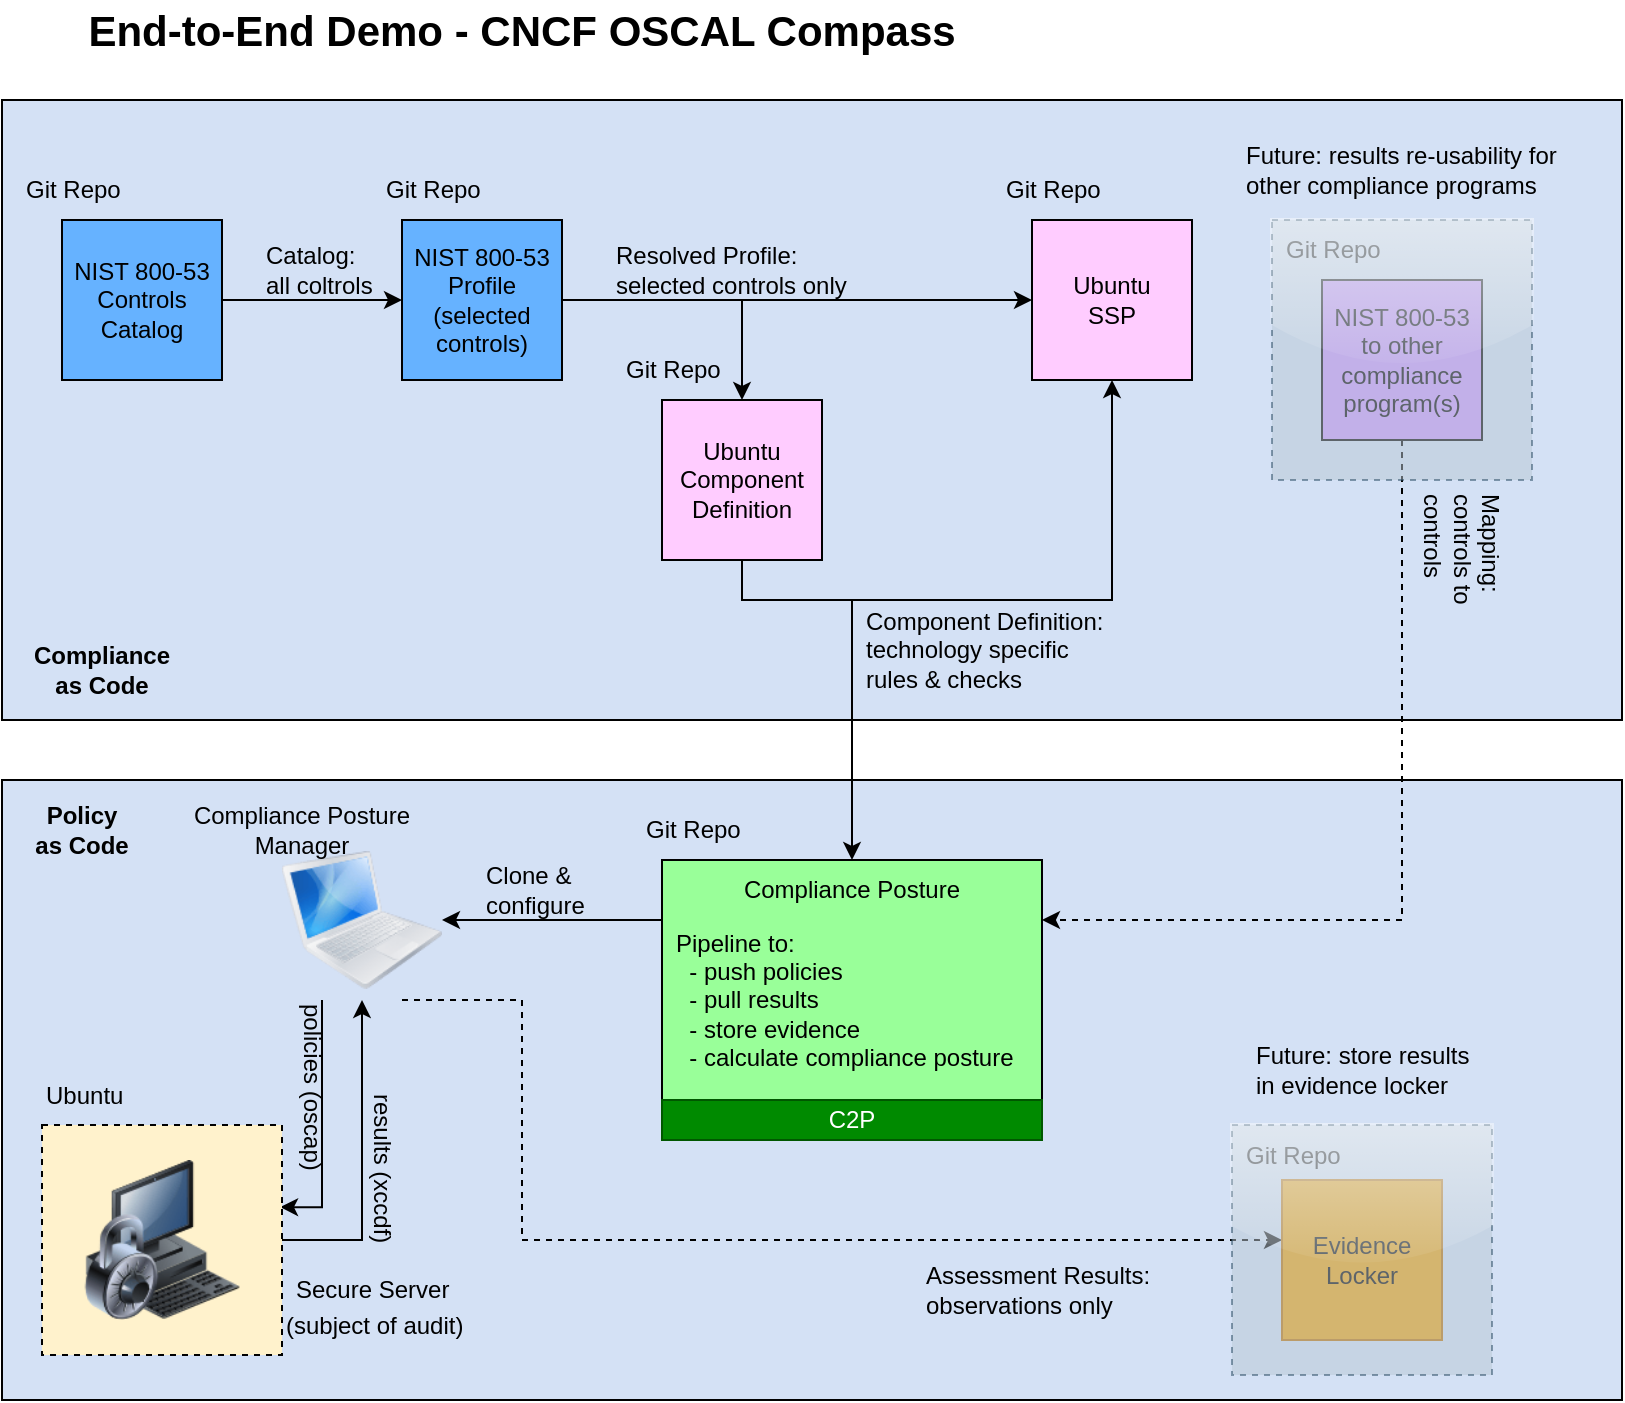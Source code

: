 <mxfile version="26.0.16">
  <diagram name="Page-1" id="nnvEIHW3Z4vWF1LjfkwZ">
    <mxGraphModel dx="963" dy="811" grid="1" gridSize="10" guides="1" tooltips="1" connect="1" arrows="1" fold="1" page="1" pageScale="1" pageWidth="850" pageHeight="1100" math="0" shadow="0">
      <root>
        <mxCell id="0" />
        <mxCell id="1" parent="0" />
        <mxCell id="NkV01MRkD-zcOsepxfJR-2" value="" style="rounded=0;whiteSpace=wrap;html=1;fillColor=light-dark(#D4E1F5,var(--ge-dark-color, #121212));" parent="1" vertex="1">
          <mxGeometry x="20" y="400" width="810" height="310" as="geometry" />
        </mxCell>
        <mxCell id="M6tyFE9a1OWHZ1wvqODp-3" style="edgeStyle=orthogonalEdgeStyle;rounded=0;orthogonalLoop=1;jettySize=auto;html=1;exitX=0;exitY=0.25;exitDx=0;exitDy=0;" edge="1" parent="1" source="CPMZ2iNUAcUxmmoOPrO8-6" target="M6tyFE9a1OWHZ1wvqODp-2">
          <mxGeometry relative="1" as="geometry" />
        </mxCell>
        <mxCell id="CPMZ2iNUAcUxmmoOPrO8-6" value="" style="rounded=0;whiteSpace=wrap;html=1;fillColor=light-dark(#99FF99,var(--ge-dark-color, #121212));" parent="1" vertex="1">
          <mxGeometry x="350" y="440" width="190" height="120" as="geometry" />
        </mxCell>
        <mxCell id="NkV01MRkD-zcOsepxfJR-1" value="" style="rounded=0;whiteSpace=wrap;html=1;fillColor=light-dark(#D4E1F5,var(--ge-dark-color, #121212));" parent="1" vertex="1">
          <mxGeometry x="20" y="60" width="810" height="310" as="geometry" />
        </mxCell>
        <mxCell id="LCy0PVrk5LSCn90gnhkb-2" style="edgeStyle=orthogonalEdgeStyle;rounded=0;orthogonalLoop=1;jettySize=auto;html=1;entryX=0.992;entryY=0.357;entryDx=0;entryDy=0;entryPerimeter=0;exitX=0.25;exitY=1;exitDx=0;exitDy=0;" parent="1" source="M6tyFE9a1OWHZ1wvqODp-2" target="_sJffcc7cZwXCYkYl67q-33" edge="1">
          <mxGeometry relative="1" as="geometry" />
        </mxCell>
        <mxCell id="FR4YwdjWuDr9_sK9Jnh4-16" value="C2P" style="rounded=0;whiteSpace=wrap;html=1;fillColor=#008a00;fillStyle=auto;fontColor=#ffffff;strokeColor=#005700;" parent="1" vertex="1">
          <mxGeometry x="350" y="560" width="190" height="20" as="geometry" />
        </mxCell>
        <mxCell id="_sJffcc7cZwXCYkYl67q-33" value="" style="whiteSpace=wrap;html=1;dashed=1;fillColor=light-dark(#FFF2CC,var(--ge-dark-color, #121212));" parent="1" vertex="1">
          <mxGeometry x="40" y="572.5" width="120" height="115" as="geometry" />
        </mxCell>
        <mxCell id="_sJffcc7cZwXCYkYl67q-14" style="edgeStyle=orthogonalEdgeStyle;rounded=0;orthogonalLoop=1;jettySize=auto;html=1;exitX=1;exitY=0.5;exitDx=0;exitDy=0;entryX=0;entryY=0.5;entryDx=0;entryDy=0;" parent="1" source="_sJffcc7cZwXCYkYl67q-1" target="_sJffcc7cZwXCYkYl67q-3" edge="1">
          <mxGeometry relative="1" as="geometry" />
        </mxCell>
        <mxCell id="_sJffcc7cZwXCYkYl67q-1" value="NIST 800-53&lt;div&gt;Controls Catalog&lt;/div&gt;" style="whiteSpace=wrap;html=1;aspect=fixed;fillColor=light-dark(#66B2FF,var(--ge-dark-color, #121212));" parent="1" vertex="1">
          <mxGeometry x="50" y="120" width="80" height="80" as="geometry" />
        </mxCell>
        <mxCell id="NkV01MRkD-zcOsepxfJR-4" style="edgeStyle=orthogonalEdgeStyle;rounded=0;orthogonalLoop=1;jettySize=auto;html=1;exitX=1;exitY=0.5;exitDx=0;exitDy=0;entryX=0;entryY=0.5;entryDx=0;entryDy=0;" parent="1" source="_sJffcc7cZwXCYkYl67q-3" target="_sJffcc7cZwXCYkYl67q-8" edge="1">
          <mxGeometry relative="1" as="geometry" />
        </mxCell>
        <mxCell id="NkV01MRkD-zcOsepxfJR-5" style="edgeStyle=orthogonalEdgeStyle;rounded=0;orthogonalLoop=1;jettySize=auto;html=1;exitX=1;exitY=0.5;exitDx=0;exitDy=0;entryX=0.5;entryY=0;entryDx=0;entryDy=0;" parent="1" source="_sJffcc7cZwXCYkYl67q-3" target="_sJffcc7cZwXCYkYl67q-6" edge="1">
          <mxGeometry relative="1" as="geometry" />
        </mxCell>
        <mxCell id="_sJffcc7cZwXCYkYl67q-3" value="NIST 800-53&lt;div&gt;Profile (selected controls)&lt;/div&gt;" style="whiteSpace=wrap;html=1;aspect=fixed;fillColor=light-dark(#66B2FF,var(--ge-dark-color, #121212));" parent="1" vertex="1">
          <mxGeometry x="220" y="120" width="80" height="80" as="geometry" />
        </mxCell>
        <mxCell id="_sJffcc7cZwXCYkYl67q-4" value="Git Repo" style="text;html=1;align=left;verticalAlign=middle;whiteSpace=wrap;rounded=0;" parent="1" vertex="1">
          <mxGeometry x="30" y="90" width="60" height="30" as="geometry" />
        </mxCell>
        <mxCell id="_sJffcc7cZwXCYkYl67q-5" value="Git Repo" style="text;html=1;align=left;verticalAlign=middle;whiteSpace=wrap;rounded=0;" parent="1" vertex="1">
          <mxGeometry x="210" y="90" width="60" height="30" as="geometry" />
        </mxCell>
        <mxCell id="CPMZ2iNUAcUxmmoOPrO8-13" style="edgeStyle=orthogonalEdgeStyle;rounded=0;orthogonalLoop=1;jettySize=auto;html=1;exitX=0.5;exitY=1;exitDx=0;exitDy=0;entryX=0.5;entryY=1;entryDx=0;entryDy=0;" parent="1" source="_sJffcc7cZwXCYkYl67q-6" target="_sJffcc7cZwXCYkYl67q-8" edge="1">
          <mxGeometry relative="1" as="geometry" />
        </mxCell>
        <mxCell id="LCy0PVrk5LSCn90gnhkb-12" style="edgeStyle=orthogonalEdgeStyle;rounded=0;orthogonalLoop=1;jettySize=auto;html=1;exitX=0.5;exitY=1;exitDx=0;exitDy=0;" parent="1" source="_sJffcc7cZwXCYkYl67q-6" target="CPMZ2iNUAcUxmmoOPrO8-6" edge="1">
          <mxGeometry relative="1" as="geometry">
            <Array as="points">
              <mxPoint x="390" y="310" />
              <mxPoint x="445" y="310" />
            </Array>
          </mxGeometry>
        </mxCell>
        <mxCell id="_sJffcc7cZwXCYkYl67q-6" value="Ubuntu Component Definition" style="whiteSpace=wrap;html=1;aspect=fixed;fillColor=light-dark(#FFCCFF,var(--ge-dark-color, #121212));" parent="1" vertex="1">
          <mxGeometry x="350" y="210" width="80" height="80" as="geometry" />
        </mxCell>
        <mxCell id="_sJffcc7cZwXCYkYl67q-8" value="Ubuntu&lt;div&gt;SSP&lt;/div&gt;" style="whiteSpace=wrap;html=1;aspect=fixed;fillColor=light-dark(#FFCCFF,var(--ge-dark-color, #121212));" parent="1" vertex="1">
          <mxGeometry x="535" y="120" width="80" height="80" as="geometry" />
        </mxCell>
        <mxCell id="_sJffcc7cZwXCYkYl67q-9" value="Git Repo" style="text;html=1;align=left;verticalAlign=middle;whiteSpace=wrap;rounded=0;" parent="1" vertex="1">
          <mxGeometry x="520" y="90" width="60" height="30" as="geometry" />
        </mxCell>
        <mxCell id="_sJffcc7cZwXCYkYl67q-22" value="" style="image;html=1;image=img/lib/clip_art/computers/Secure_System_128x128.png" parent="1" vertex="1">
          <mxGeometry x="60" y="590" width="80" height="80" as="geometry" />
        </mxCell>
        <mxCell id="_sJffcc7cZwXCYkYl67q-25" value="Secure Server" style="text;html=1;align=left;verticalAlign=middle;whiteSpace=wrap;rounded=0;" parent="1" vertex="1">
          <mxGeometry x="165" y="640" width="90" height="30" as="geometry" />
        </mxCell>
        <mxCell id="_sJffcc7cZwXCYkYl67q-26" value="(subject of audit)" style="text;html=1;align=left;verticalAlign=middle;whiteSpace=wrap;rounded=0;" parent="1" vertex="1">
          <mxGeometry x="160" y="657.5" width="110" height="30" as="geometry" />
        </mxCell>
        <mxCell id="_sJffcc7cZwXCYkYl67q-34" value="End-to-End Demo - CNCF OSCAL Compass" style="text;html=1;align=center;verticalAlign=middle;whiteSpace=wrap;rounded=0;fontStyle=1;fontSize=21;" parent="1" vertex="1">
          <mxGeometry x="40" y="10" width="480" height="30" as="geometry" />
        </mxCell>
        <mxCell id="FR4YwdjWuDr9_sK9Jnh4-12" value="Assessment Results:&lt;div&gt;observations only&lt;/div&gt;" style="text;html=1;align=left;verticalAlign=middle;whiteSpace=wrap;rounded=0;" parent="1" vertex="1">
          <mxGeometry x="480" y="640" width="140" height="30" as="geometry" />
        </mxCell>
        <mxCell id="LCy0PVrk5LSCn90gnhkb-15" style="edgeStyle=orthogonalEdgeStyle;rounded=0;orthogonalLoop=1;jettySize=auto;html=1;exitX=0.75;exitY=1;exitDx=0;exitDy=0;dashed=1;" parent="1" source="M6tyFE9a1OWHZ1wvqODp-2" target="LCy0PVrk5LSCn90gnhkb-8" edge="1">
          <mxGeometry relative="1" as="geometry">
            <Array as="points">
              <mxPoint x="280" y="510" />
              <mxPoint x="280" y="630" />
            </Array>
          </mxGeometry>
        </mxCell>
        <mxCell id="FR4YwdjWuDr9_sK9Jnh4-15" value="Pipeline to:&lt;div&gt;&amp;nbsp; - push policies&lt;/div&gt;&lt;div&gt;&amp;nbsp; - pull results&lt;/div&gt;&lt;div&gt;&amp;nbsp; - store evidence&lt;/div&gt;&lt;div&gt;&amp;nbsp; - calculate compliance posture&lt;/div&gt;" style="text;html=1;align=left;verticalAlign=middle;whiteSpace=wrap;rounded=0;" parent="1" vertex="1">
          <mxGeometry x="355" y="470" width="180" height="80" as="geometry" />
        </mxCell>
        <mxCell id="HgmPG7ZFx5860i2Mmg5O-22" value="Catalog:&lt;div&gt;all coltrols&lt;/div&gt;" style="text;html=1;align=left;verticalAlign=middle;whiteSpace=wrap;rounded=0;" parent="1" vertex="1">
          <mxGeometry x="150" y="130" width="120" height="30" as="geometry" />
        </mxCell>
        <mxCell id="HgmPG7ZFx5860i2Mmg5O-23" value="Git Repo" style="text;html=1;align=left;verticalAlign=middle;whiteSpace=wrap;rounded=0;" parent="1" vertex="1">
          <mxGeometry x="330" y="180" width="60" height="30" as="geometry" />
        </mxCell>
        <mxCell id="HgmPG7ZFx5860i2Mmg5O-24" value="Resolved Profile:&lt;div&gt;selected controls only&lt;/div&gt;" style="text;html=1;align=left;verticalAlign=middle;whiteSpace=wrap;rounded=0;" parent="1" vertex="1">
          <mxGeometry x="325" y="130" width="120" height="30" as="geometry" />
        </mxCell>
        <mxCell id="HgmPG7ZFx5860i2Mmg5O-31" value="Compliance Posture" style="text;html=1;align=center;verticalAlign=middle;whiteSpace=wrap;rounded=0;" parent="1" vertex="1">
          <mxGeometry x="375" y="440" width="140" height="30" as="geometry" />
        </mxCell>
        <mxCell id="LCy0PVrk5LSCn90gnhkb-13" style="edgeStyle=orthogonalEdgeStyle;rounded=0;orthogonalLoop=1;jettySize=auto;html=1;exitX=0.5;exitY=1;exitDx=0;exitDy=0;dashed=1;entryX=1;entryY=0.25;entryDx=0;entryDy=0;" parent="1" source="Dz6giT6QmdXinou7oSLN-5" target="CPMZ2iNUAcUxmmoOPrO8-6" edge="1">
          <mxGeometry relative="1" as="geometry">
            <mxPoint x="570" y="760" as="targetPoint" />
          </mxGeometry>
        </mxCell>
        <mxCell id="Dz6giT6QmdXinou7oSLN-5" value="NIST 800-53 to other compliance program(s)" style="whiteSpace=wrap;html=1;aspect=fixed;fillColor=light-dark(#CC99FF,var(--ge-dark-color, #121212));" parent="1" vertex="1">
          <mxGeometry x="680" y="150" width="80" height="80" as="geometry" />
        </mxCell>
        <mxCell id="NkV01MRkD-zcOsepxfJR-13" value="Git Repo" style="text;html=1;align=left;verticalAlign=middle;whiteSpace=wrap;rounded=0;" parent="1" vertex="1">
          <mxGeometry x="660" y="120" width="60" height="30" as="geometry" />
        </mxCell>
        <mxCell id="NkV01MRkD-zcOsepxfJR-20" value="Future: results re-usability for other compliance programs" style="text;html=1;align=left;verticalAlign=middle;whiteSpace=wrap;rounded=0;" parent="1" vertex="1">
          <mxGeometry x="640" y="80" width="160" height="30" as="geometry" />
        </mxCell>
        <mxCell id="NkV01MRkD-zcOsepxfJR-23" value="Policy as Code" style="text;html=1;align=center;verticalAlign=middle;whiteSpace=wrap;rounded=0;fontStyle=1" parent="1" vertex="1">
          <mxGeometry x="35" y="410" width="50" height="30" as="geometry" />
        </mxCell>
        <mxCell id="NkV01MRkD-zcOsepxfJR-24" value="Compliance as Code" style="text;html=1;align=center;verticalAlign=middle;whiteSpace=wrap;rounded=0;fontStyle=1" parent="1" vertex="1">
          <mxGeometry x="40" y="330" width="60" height="30" as="geometry" />
        </mxCell>
        <mxCell id="NkV01MRkD-zcOsepxfJR-17" value="" style="whiteSpace=wrap;html=1;dashed=1;fillColor=#bac8d3;glass=1;opacity=50;strokeColor=#23445d;" parent="1" vertex="1">
          <mxGeometry x="655" y="120" width="130" height="130" as="geometry" />
        </mxCell>
        <mxCell id="CPMZ2iNUAcUxmmoOPrO8-2" style="edgeStyle=orthogonalEdgeStyle;rounded=0;orthogonalLoop=1;jettySize=auto;html=1;exitX=0.5;exitY=1;exitDx=0;exitDy=0;" parent="1" source="FR4YwdjWuDr9_sK9Jnh4-16" target="FR4YwdjWuDr9_sK9Jnh4-16" edge="1">
          <mxGeometry relative="1" as="geometry" />
        </mxCell>
        <mxCell id="CPMZ2iNUAcUxmmoOPrO8-3" value="policies (oscap)" style="text;html=1;align=left;verticalAlign=middle;whiteSpace=wrap;rounded=0;rotation=90;" parent="1" vertex="1">
          <mxGeometry x="130" y="540" width="90" height="30" as="geometry" />
        </mxCell>
        <mxCell id="CPMZ2iNUAcUxmmoOPrO8-5" value="results (xccdf)" style="text;html=1;align=left;verticalAlign=middle;whiteSpace=wrap;rounded=0;rotation=90;" parent="1" vertex="1">
          <mxGeometry x="170" y="580" width="80" height="30" as="geometry" />
        </mxCell>
        <mxCell id="CPMZ2iNUAcUxmmoOPrO8-9" value="Git Repo" style="text;html=1;align=left;verticalAlign=middle;whiteSpace=wrap;rounded=0;" parent="1" vertex="1">
          <mxGeometry x="340" y="410" width="60" height="30" as="geometry" />
        </mxCell>
        <mxCell id="CPMZ2iNUAcUxmmoOPrO8-14" value="Component Definition:&lt;div&gt;technology specific&lt;/div&gt;&lt;div&gt;rules &amp;amp; checks&lt;/div&gt;" style="text;html=1;align=left;verticalAlign=middle;whiteSpace=wrap;rounded=0;" parent="1" vertex="1">
          <mxGeometry x="450" y="320" width="130" height="30" as="geometry" />
        </mxCell>
        <mxCell id="CPMZ2iNUAcUxmmoOPrO8-16" value="Mapping:&lt;div&gt;controls to&lt;/div&gt;&lt;div&gt;controls&lt;/div&gt;" style="text;html=1;align=left;verticalAlign=middle;whiteSpace=wrap;rounded=0;rotation=90;" parent="1" vertex="1">
          <mxGeometry x="680" y="310" width="140" height="30" as="geometry" />
        </mxCell>
        <mxCell id="LCy0PVrk5LSCn90gnhkb-3" style="edgeStyle=orthogonalEdgeStyle;rounded=0;orthogonalLoop=1;jettySize=auto;html=1;exitX=1;exitY=0.5;exitDx=0;exitDy=0;entryX=0.5;entryY=1;entryDx=0;entryDy=0;" parent="1" source="_sJffcc7cZwXCYkYl67q-33" target="M6tyFE9a1OWHZ1wvqODp-2" edge="1">
          <mxGeometry relative="1" as="geometry">
            <Array as="points">
              <mxPoint x="200" y="630" />
            </Array>
          </mxGeometry>
        </mxCell>
        <mxCell id="LCy0PVrk5LSCn90gnhkb-6" value="Ubuntu" style="text;html=1;align=left;verticalAlign=middle;whiteSpace=wrap;rounded=0;" parent="1" vertex="1">
          <mxGeometry x="40" y="542.5" width="120" height="30" as="geometry" />
        </mxCell>
        <mxCell id="LCy0PVrk5LSCn90gnhkb-8" value="Evidence Locker" style="whiteSpace=wrap;html=1;aspect=fixed;fillColor=#f0a30a;fontColor=#000000;strokeColor=#BD7000;" parent="1" vertex="1">
          <mxGeometry x="660" y="600" width="80" height="80" as="geometry" />
        </mxCell>
        <mxCell id="LCy0PVrk5LSCn90gnhkb-17" value="Git Repo" style="text;html=1;align=left;verticalAlign=middle;whiteSpace=wrap;rounded=0;" parent="1" vertex="1">
          <mxGeometry x="640" y="572.5" width="60" height="30" as="geometry" />
        </mxCell>
        <mxCell id="LCy0PVrk5LSCn90gnhkb-18" value="" style="whiteSpace=wrap;html=1;dashed=1;fillColor=#bac8d3;glass=1;opacity=50;strokeColor=#23445d;" parent="1" vertex="1">
          <mxGeometry x="635" y="572.5" width="130" height="125" as="geometry" />
        </mxCell>
        <mxCell id="LCy0PVrk5LSCn90gnhkb-19" value="Future: store results in evidence locker" style="text;html=1;align=left;verticalAlign=middle;whiteSpace=wrap;rounded=0;" parent="1" vertex="1">
          <mxGeometry x="645" y="530" width="110" height="30" as="geometry" />
        </mxCell>
        <mxCell id="M6tyFE9a1OWHZ1wvqODp-2" value="" style="image;html=1;image=img/lib/clip_art/computers/MacBook_128x128.png" vertex="1" parent="1">
          <mxGeometry x="160" y="430" width="80" height="80" as="geometry" />
        </mxCell>
        <mxCell id="M6tyFE9a1OWHZ1wvqODp-4" value="Clone &amp;amp; configure" style="text;html=1;align=left;verticalAlign=middle;whiteSpace=wrap;rounded=0;" vertex="1" parent="1">
          <mxGeometry x="260" y="440" width="90" height="30" as="geometry" />
        </mxCell>
        <mxCell id="M6tyFE9a1OWHZ1wvqODp-5" value="Compliance Posture Manager" style="text;html=1;align=center;verticalAlign=middle;whiteSpace=wrap;rounded=0;" vertex="1" parent="1">
          <mxGeometry x="100" y="410" width="140" height="30" as="geometry" />
        </mxCell>
      </root>
    </mxGraphModel>
  </diagram>
</mxfile>
